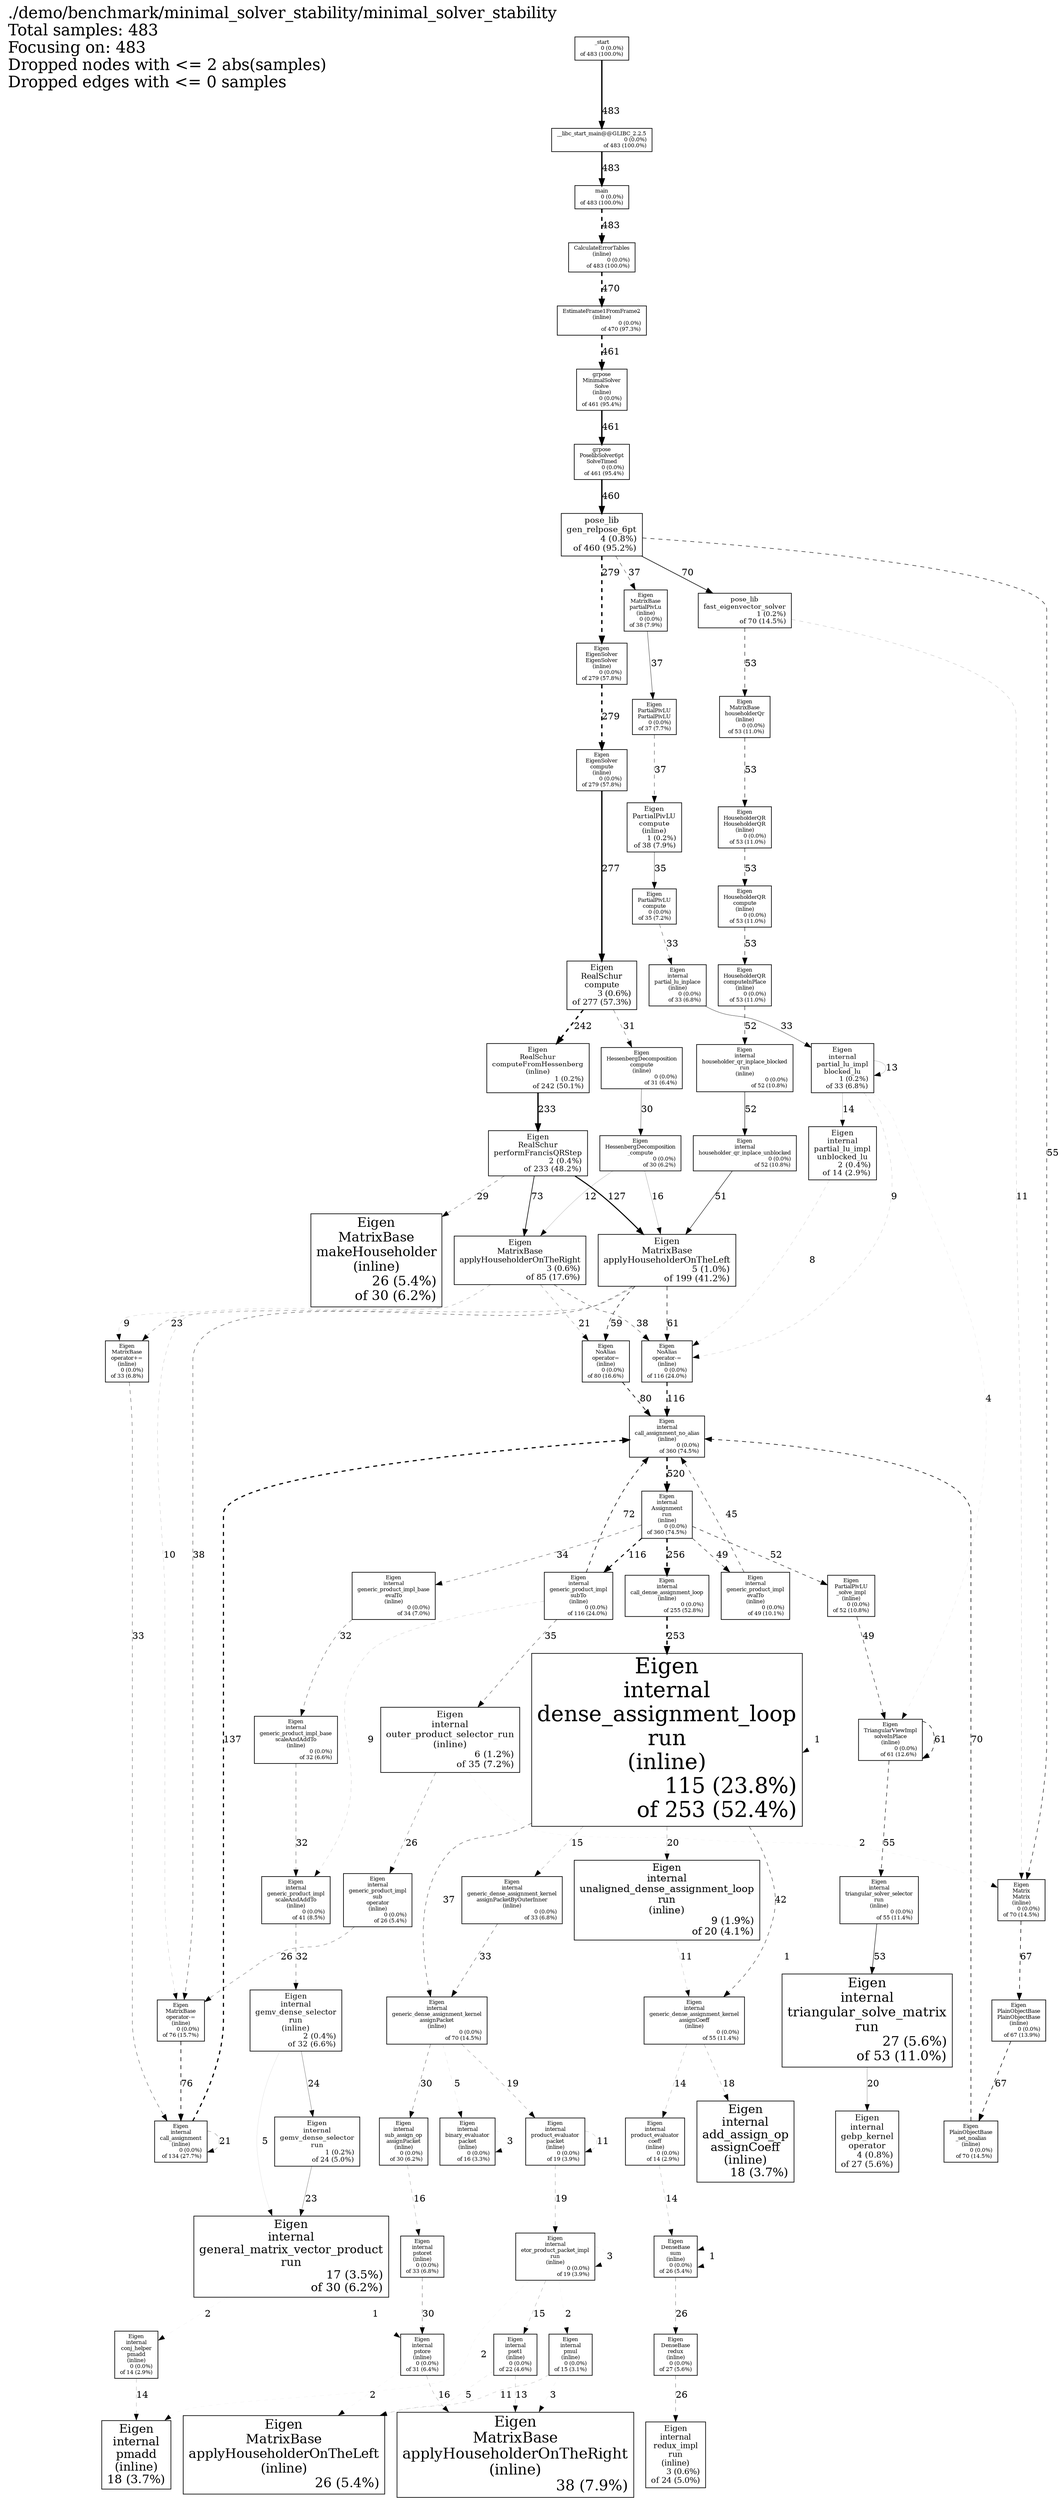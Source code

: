 digraph "./demo/benchmark/minimal_solver_stability/minimal_solver_stability; 483 samples" {
node [width=0.375,height=0.25];
Legend [shape=box,fontsize=24,shape=plaintext,label="./demo/benchmark/minimal_solver_stability/minimal_solver_stability\lTotal samples: 483\lFocusing on: 483\lDropped nodes with <= 2 abs(samples)\lDropped edges with <= 0 samples\l"];
N1 [label="CalculateErrorTables\n(inline)\n0 (0.0%)\rof 483 (100.0%)\r",shape=box,fontsize=8.0];
N2 [label="__libc_start_main@@GLIBC_2.2.5\n0 (0.0%)\rof 483 (100.0%)\r",shape=box,fontsize=8.0];
N3 [label="_start\n0 (0.0%)\rof 483 (100.0%)\r",shape=box,fontsize=8.0];
N4 [label="main\n0 (0.0%)\rof 483 (100.0%)\r",shape=box,fontsize=8.0];
N5 [label="EstimateFrame1FromFrame2\n(inline)\n0 (0.0%)\rof 470 (97.3%)\r",shape=box,fontsize=8.0];
N6 [label="grpose\nMinimalSolver\nSolve\n(inline)\n0 (0.0%)\rof 461 (95.4%)\r",shape=box,fontsize=8.0];
N7 [label="grpose\nPoselibSolver6pt\nSolveTimed\n0 (0.0%)\rof 461 (95.4%)\r",shape=box,fontsize=8.0];
N8 [label="pose_lib\ngen_relpose_6pt\n4 (0.8%)\rof 460 (95.2%)\r",shape=box,fontsize=12.6];
N9 [label="Eigen\ninternal\nAssignment\nrun\n(inline)\n0 (0.0%)\rof 360 (74.5%)\r",shape=box,fontsize=8.0];
N10 [label="Eigen\ninternal\ncall_assignment_no_alias\n(inline)\n0 (0.0%)\rof 360 (74.5%)\r",shape=box,fontsize=8.0];
N11 [label="Eigen\nEigenSolver\nEigenSolver\n(inline)\n0 (0.0%)\rof 279 (57.8%)\r",shape=box,fontsize=8.0];
N12 [label="Eigen\nEigenSolver\ncompute\n(inline)\n0 (0.0%)\rof 279 (57.8%)\r",shape=box,fontsize=8.0];
N13 [label="Eigen\nRealSchur\ncompute\n3 (0.6%)\rof 277 (57.3%)\r",shape=box,fontsize=11.9];
N14 [label="Eigen\ninternal\ncall_dense_assignment_loop\n(inline)\n0 (0.0%)\rof 255 (52.8%)\r",shape=box,fontsize=8.0];
N15 [label="Eigen\ninternal\ndense_assignment_loop\nrun\n(inline)\n115 (23.8%)\rof 253 (52.4%)\r",shape=box,fontsize=32.4];
N16 [label="Eigen\nRealSchur\ncomputeFromHessenberg\n(inline)\n1 (0.2%)\rof 242 (50.1%)\r",shape=box,fontsize=10.3];
N17 [label="Eigen\nRealSchur\nperformFrancisQRStep\n2 (0.4%)\rof 233 (48.2%)\r",shape=box,fontsize=11.2];
N18 [label="Eigen\nMatrixBase\napplyHouseholderOnTheLeft\n5 (1.0%)\rof 199 (41.2%)\r",shape=box,fontsize=13.1];
N19 [label="Eigen\ninternal\ncall_assignment\n(inline)\n0 (0.0%)\rof 134 (27.7%)\r",shape=box,fontsize=8.0];
N20 [label="Eigen\nNoAlias\noperator-=\n(inline)\n0 (0.0%)\rof 116 (24.0%)\r",shape=box,fontsize=8.0];
N21 [label="Eigen\ninternal\ngeneric_product_impl\nsubTo\n(inline)\n0 (0.0%)\rof 116 (24.0%)\r",shape=box,fontsize=8.0];
N22 [label="Eigen\nMatrixBase\napplyHouseholderOnTheRight\n3 (0.6%)\rof 85 (17.6%)\r",shape=box,fontsize=11.9];
N23 [label="Eigen\nNoAlias\noperator=\n(inline)\n0 (0.0%)\rof 80 (16.6%)\r",shape=box,fontsize=8.0];
N24 [label="Eigen\nMatrixBase\noperator-=\n(inline)\n0 (0.0%)\rof 76 (15.7%)\r",shape=box,fontsize=8.0];
N25 [label="Eigen\nMatrix\nMatrix\n(inline)\n0 (0.0%)\rof 70 (14.5%)\r",shape=box,fontsize=8.0];
N26 [label="Eigen\nPlainObjectBase\n_set_noalias\n(inline)\n0 (0.0%)\rof 70 (14.5%)\r",shape=box,fontsize=8.0];
N27 [label="Eigen\ninternal\ngeneric_dense_assignment_kernel\nassignPacket\n(inline)\n0 (0.0%)\rof 70 (14.5%)\r",shape=box,fontsize=8.0];
N28 [label="pose_lib\nfast_eigenvector_solver\n1 (0.2%)\rof 70 (14.5%)\r",shape=box,fontsize=10.3];
N29 [label="Eigen\nPlainObjectBase\nPlainObjectBase\n(inline)\n0 (0.0%)\rof 67 (13.9%)\r",shape=box,fontsize=8.0];
N30 [label="Eigen\nTriangularViewImpl\nsolveInPlace\n(inline)\n0 (0.0%)\rof 61 (12.6%)\r",shape=box,fontsize=8.0];
N31 [label="Eigen\ninternal\ngeneric_dense_assignment_kernel\nassignCoeff\n(inline)\n0 (0.0%)\rof 55 (11.4%)\r",shape=box,fontsize=8.0];
N32 [label="Eigen\ninternal\ntriangular_solver_selector\nrun\n(inline)\n0 (0.0%)\rof 55 (11.4%)\r",shape=box,fontsize=8.0];
N33 [label="Eigen\nHouseholderQR\nHouseholderQR\n(inline)\n0 (0.0%)\rof 53 (11.0%)\r",shape=box,fontsize=8.0];
N34 [label="Eigen\nHouseholderQR\ncompute\n(inline)\n0 (0.0%)\rof 53 (11.0%)\r",shape=box,fontsize=8.0];
N35 [label="Eigen\nHouseholderQR\ncomputeInPlace\n(inline)\n0 (0.0%)\rof 53 (11.0%)\r",shape=box,fontsize=8.0];
N36 [label="Eigen\nMatrixBase\nhouseholderQr\n(inline)\n0 (0.0%)\rof 53 (11.0%)\r",shape=box,fontsize=8.0];
N37 [label="Eigen\ninternal\ntriangular_solve_matrix\nrun\n27 (5.6%)\rof 53 (11.0%)\r",shape=box,fontsize=19.8];
N38 [label="Eigen\nPartialPivLU\n_solve_impl\n(inline)\n0 (0.0%)\rof 52 (10.8%)\r",shape=box,fontsize=8.0];
N39 [label="Eigen\ninternal\nhouseholder_qr_inplace_blocked\nrun\n(inline)\n0 (0.0%)\rof 52 (10.8%)\r",shape=box,fontsize=8.0];
N40 [label="Eigen\ninternal\nhouseholder_qr_inplace_unblocked\n0 (0.0%)\rof 52 (10.8%)\r",shape=box,fontsize=8.0];
N41 [label="Eigen\ninternal\ngeneric_product_impl\nevalTo\n(inline)\n0 (0.0%)\rof 49 (10.1%)\r",shape=box,fontsize=8.0];
N42 [label="Eigen\ninternal\ngeneric_product_impl\nscaleAndAddTo\n(inline)\n0 (0.0%)\rof 41 (8.5%)\r",shape=box,fontsize=8.0];
N43 [label="Eigen\nMatrixBase\napplyHouseholderOnTheRight\n(inline)\n38 (7.9%)\r",shape=box,fontsize=22.0];
N44 [label="Eigen\nMatrixBase\npartialPivLu\n(inline)\n0 (0.0%)\rof 38 (7.9%)\r",shape=box,fontsize=8.0];
N45 [label="Eigen\nPartialPivLU\ncompute\n(inline)\n1 (0.2%)\rof 38 (7.9%)\r",shape=box,fontsize=10.3];
N46 [label="Eigen\nPartialPivLU\nPartialPivLU\n0 (0.0%)\rof 37 (7.7%)\r",shape=box,fontsize=8.0];
N47 [label="Eigen\nPartialPivLU\ncompute\n0 (0.0%)\rof 35 (7.2%)\r",shape=box,fontsize=8.0];
N48 [label="Eigen\ninternal\nouter_product_selector_run\n(inline)\n6 (1.2%)\rof 35 (7.2%)\r",shape=box,fontsize=13.6];
N49 [label="Eigen\ninternal\ngeneric_product_impl_base\nevalTo\n(inline)\n0 (0.0%)\rof 34 (7.0%)\r",shape=box,fontsize=8.0];
N50 [label="Eigen\nMatrixBase\noperator+=\n(inline)\n0 (0.0%)\rof 33 (6.8%)\r",shape=box,fontsize=8.0];
N51 [label="Eigen\ninternal\ngeneric_dense_assignment_kernel\nassignPacketByOuterInner\n(inline)\n0 (0.0%)\rof 33 (6.8%)\r",shape=box,fontsize=8.0];
N52 [label="Eigen\ninternal\npartial_lu_impl\nblocked_lu\n1 (0.2%)\rof 33 (6.8%)\r",shape=box,fontsize=10.3];
N53 [label="Eigen\ninternal\npartial_lu_inplace\n(inline)\n0 (0.0%)\rof 33 (6.8%)\r",shape=box,fontsize=8.0];
N54 [label="Eigen\ninternal\npstoret\n(inline)\n0 (0.0%)\rof 33 (6.8%)\r",shape=box,fontsize=8.0];
N55 [label="Eigen\ninternal\ngemv_dense_selector\nrun\n(inline)\n2 (0.4%)\rof 32 (6.6%)\r",shape=box,fontsize=11.2];
N56 [label="Eigen\ninternal\ngeneric_product_impl_base\nscaleAndAddTo\n(inline)\n0 (0.0%)\rof 32 (6.6%)\r",shape=box,fontsize=8.0];
N57 [label="Eigen\nHessenbergDecomposition\ncompute\n(inline)\n0 (0.0%)\rof 31 (6.4%)\r",shape=box,fontsize=8.0];
N58 [label="Eigen\ninternal\npstore\n(inline)\n0 (0.0%)\rof 31 (6.4%)\r",shape=box,fontsize=8.0];
N59 [label="Eigen\nHessenbergDecomposition\n_compute\n0 (0.0%)\rof 30 (6.2%)\r",shape=box,fontsize=8.0];
N60 [label="Eigen\nMatrixBase\nmakeHouseholder\n(inline)\n26 (5.4%)\rof 30 (6.2%)\r",shape=box,fontsize=19.6];
N61 [label="Eigen\ninternal\ngeneral_matrix_vector_product\nrun\n17 (3.5%)\rof 30 (6.2%)\r",shape=box,fontsize=17.4];
N62 [label="Eigen\ninternal\nsub_assign_op\nassignPacket\n(inline)\n0 (0.0%)\rof 30 (6.2%)\r",shape=box,fontsize=8.0];
N63 [label="Eigen\nDenseBase\nredux\n(inline)\n0 (0.0%)\rof 27 (5.6%)\r",shape=box,fontsize=8.0];
N64 [label="Eigen\ninternal\ngebp_kernel\noperator\n4 (0.8%)\rof 27 (5.6%)\r",shape=box,fontsize=12.6];
N65 [label="Eigen\nDenseBase\nsum\n(inline)\n0 (0.0%)\rof 26 (5.4%)\r",shape=box,fontsize=8.0];
N66 [label="Eigen\nMatrixBase\napplyHouseholderOnTheLeft\n(inline)\n26 (5.4%)\r",shape=box,fontsize=19.6];
N67 [label="Eigen\ninternal\ngeneric_product_impl\nsub\noperator\n(inline)\n0 (0.0%)\rof 26 (5.4%)\r",shape=box,fontsize=8.0];
N68 [label="Eigen\ninternal\ngemv_dense_selector\nrun\n1 (0.2%)\rof 24 (5.0%)\r",shape=box,fontsize=10.3];
N69 [label="Eigen\ninternal\nredux_impl\nrun\n(inline)\n3 (0.6%)\rof 24 (5.0%)\r",shape=box,fontsize=11.9];
N70 [label="Eigen\ninternal\npset1\n(inline)\n0 (0.0%)\rof 22 (4.6%)\r",shape=box,fontsize=8.0];
N71 [label="Eigen\ninternal\nunaligned_dense_assignment_loop\nrun\n(inline)\n9 (1.9%)\rof 20 (4.1%)\r",shape=box,fontsize=14.8];
N72 [label="Eigen\ninternal\netor_product_packet_impl\nrun\n(inline)\n0 (0.0%)\rof 19 (3.9%)\r",shape=box,fontsize=8.0];
N73 [label="Eigen\ninternal\nproduct_evaluator\npacket\n(inline)\n0 (0.0%)\rof 19 (3.9%)\r",shape=box,fontsize=8.0];
N74 [label="Eigen\ninternal\nadd_assign_op\nassignCoeff\n(inline)\n18 (3.7%)\r",shape=box,fontsize=17.7];
N75 [label="Eigen\ninternal\npmadd\n(inline)\n18 (3.7%)\r",shape=box,fontsize=17.7];
N76 [label="Eigen\ninternal\nbinary_evaluator\npacket\n(inline)\n0 (0.0%)\rof 16 (3.3%)\r",shape=box,fontsize=8.0];
N77 [label="Eigen\ninternal\npmul\n(inline)\n0 (0.0%)\rof 15 (3.1%)\r",shape=box,fontsize=8.0];
N78 [label="Eigen\ninternal\nconj_helper\npmadd\n(inline)\n0 (0.0%)\rof 14 (2.9%)\r",shape=box,fontsize=8.0];
N79 [label="Eigen\ninternal\npartial_lu_impl\nunblocked_lu\n2 (0.4%)\rof 14 (2.9%)\r",shape=box,fontsize=11.2];
N80 [label="Eigen\ninternal\nproduct_evaluator\ncoeff\n(inline)\n0 (0.0%)\rof 14 (2.9%)\r",shape=box,fontsize=8.0];
N10 -> N9 [label=520, weight=79, style="setlinewidth(2.000000),dashed"];
N2 -> N4 [label=483, weight=75, style="setlinewidth(2.000000)"];
N3 -> N2 [label=483, weight=75, style="setlinewidth(2.000000)"];
N4 -> N1 [label=483, weight=75, style="setlinewidth(2.000000),dashed"];
N1 -> N5 [label=470, weight=74, style="setlinewidth(2.000000),dashed"];
N6 -> N7 [label=461, weight=73, style="setlinewidth(2.000000)"];
N5 -> N6 [label=461, weight=73, style="setlinewidth(2.000000),dashed"];
N7 -> N8 [label=460, weight=73, style="setlinewidth(2.000000)"];
N8 -> N11 [label=279, weight=51, style="setlinewidth(2.000000),dashed"];
N11 -> N12 [label=279, weight=51, style="setlinewidth(2.000000),dashed"];
N12 -> N13 [label=277, weight=51, style="setlinewidth(2.000000)"];
N9 -> N14 [label=256, weight=48, style="setlinewidth(2.000000),dashed"];
N14 -> N15 [label=253, weight=48, style="setlinewidth(2.000000),dashed"];
N13 -> N16 [label=242, weight=46, style="setlinewidth(2.000000),dashed"];
N16 -> N17 [label=233, weight=45, style="setlinewidth(2.000000)"];
N19 -> N10 [label=137, weight=31, style="setlinewidth(1.701863),dashed"];
N17 -> N18 [label=127, weight=29, style="setlinewidth(1.577640)"];
N9 -> N21 [label=116, weight=27, style="setlinewidth(1.440994),dashed"];
N20 -> N10 [label=116, weight=27, style="setlinewidth(1.440994),dashed"];
N23 -> N10 [label=80, weight=21, style="setlinewidth(0.993789),dashed"];
N24 -> N19 [label=76, weight=20, style="setlinewidth(0.944099),dashed"];
N17 -> N22 [label=73, weight=20, style="setlinewidth(0.906832)"];
N21 -> N10 [label=72, weight=19, style="setlinewidth(0.894410),dashed"];
N26 -> N10 [label=70, weight=19, style="setlinewidth(0.869565),dashed"];
N8 -> N28 [label=70, weight=19, style="setlinewidth(0.869565)"];
N25 -> N29 [label=67, weight=18, style="setlinewidth(0.832298),dashed"];
N29 -> N26 [label=67, weight=18, style="setlinewidth(0.832298),dashed"];
N30 -> N30 [label=61, weight=17, style="setlinewidth(0.757764),dashed"];
N18 -> N20 [label=61, weight=17, style="setlinewidth(0.757764),dashed"];
N18 -> N23 [label=59, weight=17, style="setlinewidth(0.732919),dashed"];
N30 -> N32 [label=55, weight=16, style="setlinewidth(0.683230),dashed"];
N8 -> N25 [label=55, weight=16, style="setlinewidth(0.683230),dashed"];
N34 -> N35 [label=53, weight=16, style="setlinewidth(0.658385),dashed"];
N28 -> N36 [label=53, weight=16, style="setlinewidth(0.658385),dashed"];
N32 -> N37 [label=53, weight=16, style="setlinewidth(0.658385)"];
N33 -> N34 [label=53, weight=16, style="setlinewidth(0.658385),dashed"];
N36 -> N33 [label=53, weight=16, style="setlinewidth(0.658385),dashed"];
N9 -> N38 [label=52, weight=15, style="setlinewidth(0.645963),dashed"];
N39 -> N40 [label=52, weight=15, style="setlinewidth(0.645963)"];
N35 -> N39 [label=52, weight=15, style="setlinewidth(0.645963),dashed"];
N40 -> N18 [label=51, weight=15, style="setlinewidth(0.633540)"];
N9 -> N41 [label=49, weight=15, style="setlinewidth(0.608696),dashed"];
N38 -> N30 [label=49, weight=15, style="setlinewidth(0.608696),dashed"];
N41 -> N10 [label=45, weight=14, style="setlinewidth(0.559006),dashed"];
N15 -> N31 [label=42, weight=13, style="setlinewidth(0.521739),dashed"];
N22 -> N20 [label=38, weight=12, style="setlinewidth(0.472050),dashed"];
N18 -> N24 [label=38, weight=12, style="setlinewidth(0.472050),dashed"];
N15 -> N27 [label=37, weight=12, style="setlinewidth(0.459627),dashed"];
N46 -> N45 [label=37, weight=12, style="setlinewidth(0.459627),dashed"];
N8 -> N44 [label=37, weight=12, style="setlinewidth(0.459627),dashed"];
N44 -> N46 [label=37, weight=12, style="setlinewidth(0.459627)"];
N45 -> N47 [label=35, weight=12, style="setlinewidth(0.434783)"];
N21 -> N48 [label=35, weight=12, style="setlinewidth(0.434783),dashed"];
N9 -> N49 [label=34, weight=11, style="setlinewidth(0.422360),dashed"];
N53 -> N52 [label=33, weight=11, style="setlinewidth(0.409938)"];
N50 -> N19 [label=33, weight=11, style="setlinewidth(0.409938),dashed"];
N47 -> N53 [label=33, weight=11, style="setlinewidth(0.409938),dashed"];
N51 -> N27 [label=33, weight=11, style="setlinewidth(0.409938),dashed"];
N56 -> N42 [label=32, weight=11, style="setlinewidth(0.397516),dashed"];
N42 -> N55 [label=32, weight=11, style="setlinewidth(0.397516),dashed"];
N49 -> N56 [label=32, weight=11, style="setlinewidth(0.397516),dashed"];
N13 -> N57 [label=31, weight=11, style="setlinewidth(0.385093),dashed"];
N54 -> N58 [label=30, weight=10, style="setlinewidth(0.372671),dashed"];
N57 -> N59 [label=30, weight=10, style="setlinewidth(0.372671)"];
N27 -> N62 [label=30, weight=10, style="setlinewidth(0.372671),dashed"];
N17 -> N60 [label=29, weight=10, style="setlinewidth(0.360248),dashed"];
N48 -> N67 [label=26, weight=9, style="setlinewidth(0.322981),dashed"];
N67 -> N24 [label=26, weight=9, style="setlinewidth(0.322981),dashed"];
N63 -> N69 [label=26, weight=9, style="setlinewidth(0.322981),dashed"];
N65 -> N63 [label=26, weight=9, style="setlinewidth(0.322981),dashed"];
N55 -> N68 [label=24, weight=9, style="setlinewidth(0.298137)"];
N18 -> N50 [label=23, weight=8, style="setlinewidth(0.285714),dashed"];
N68 -> N61 [label=23, weight=8, style="setlinewidth(0.285714)"];
N19 -> N19 [label=21, weight=8, style="setlinewidth(0.260870),dashed"];
N22 -> N23 [label=21, weight=8, style="setlinewidth(0.260870),dashed"];
N15 -> N71 [label=20, weight=8, style="setlinewidth(0.248447),dashed"];
N37 -> N64 [label=20, weight=8, style="setlinewidth(0.248447)"];
N27 -> N73 [label=19, weight=7, style="setlinewidth(0.236025),dashed"];
N73 -> N72 [label=19, weight=7, style="setlinewidth(0.236025),dashed"];
N31 -> N74 [label=18, weight=7, style="setlinewidth(0.223602),dashed"];
N58 -> N43 [label=16, weight=6, style="setlinewidth(0.198758),dashed"];
N62 -> N54 [label=16, weight=6, style="setlinewidth(0.198758),dashed"];
N59 -> N18 [label=16, weight=6, style="setlinewidth(0.198758)"];
N15 -> N51 [label=15, weight=6, style="setlinewidth(0.186335),dashed"];
N72 -> N70 [label=15, weight=6, style="setlinewidth(0.186335),dashed"];
N80 -> N65 [label=14, weight=6, style="setlinewidth(0.173913),dashed"];
N52 -> N79 [label=14, weight=6, style="setlinewidth(0.173913)"];
N31 -> N80 [label=14, weight=6, style="setlinewidth(0.173913),dashed"];
N78 -> N75 [label=14, weight=6, style="setlinewidth(0.173913),dashed"];
N70 -> N43 [label=13, weight=6, style="setlinewidth(0.161491),dashed"];
N52 -> N52 [label=13, weight=6, style="setlinewidth(0.161491)"];
N59 -> N22 [label=12, weight=5, style="setlinewidth(0.149068)"];
N73 -> N73 [label=11, weight=5, style="setlinewidth(0.136646),dashed"];
N28 -> N25 [label=11, weight=5, style="setlinewidth(0.136646),dashed"];
N77 -> N66 [label=11, weight=5, style="setlinewidth(0.136646),dashed"];
N71 -> N31 [label=11, weight=5, style="setlinewidth(0.136646),dashed"];
N22 -> N24 [label=10, weight=5, style="setlinewidth(0.124224),dashed"];
N22 -> N50 [label=9, weight=4, style="setlinewidth(0.111801),dashed"];
N52 -> N20 [label=9, weight=4, style="setlinewidth(0.111801),dashed"];
N21 -> N42 [label=9, weight=4, style="setlinewidth(0.111801),dashed"];
N79 -> N20 [label=8, weight=4, style="setlinewidth(0.099379),dashed"];
N27 -> N76 [label=5, weight=3, style="setlinewidth(0.062112),dashed"];
N55 -> N61 [label=5, weight=3, style="setlinewidth(0.062112)"];
N70 -> N66 [label=5, weight=3, style="setlinewidth(0.062112),dashed"];
N52 -> N30 [label=4, weight=2, style="setlinewidth(0.049689),dashed"];
N72 -> N72 [label=3, weight=2, style="setlinewidth(0.037267),dashed"];
N77 -> N43 [label=3, weight=2, style="setlinewidth(0.037267),dashed"];
N76 -> N76 [label=3, weight=2, style="setlinewidth(0.037267),dashed"];
N58 -> N66 [label=2, weight=1, style="setlinewidth(0.024845),dashed"];
N48 -> N25 [label=2, weight=1, style="setlinewidth(0.024845),dashed"];
N61 -> N78 [label=2, weight=1, style="setlinewidth(0.024845),dashed"];
N72 -> N77 [label=2, weight=1, style="setlinewidth(0.024845),dashed"];
N72 -> N75 [label=2, weight=1, style="setlinewidth(0.024845),dashed"];
N15 -> N15 [label=1, weight=1, style="setlinewidth(0.012422),dashed"];
N41 -> N65 [label=1, weight=1, style="setlinewidth(0.012422),dashed"];
N65 -> N65 [label=1, weight=1, style="setlinewidth(0.012422),dashed"];
N61 -> N58 [label=1, weight=1, style="setlinewidth(0.012422),dashed"];
}
